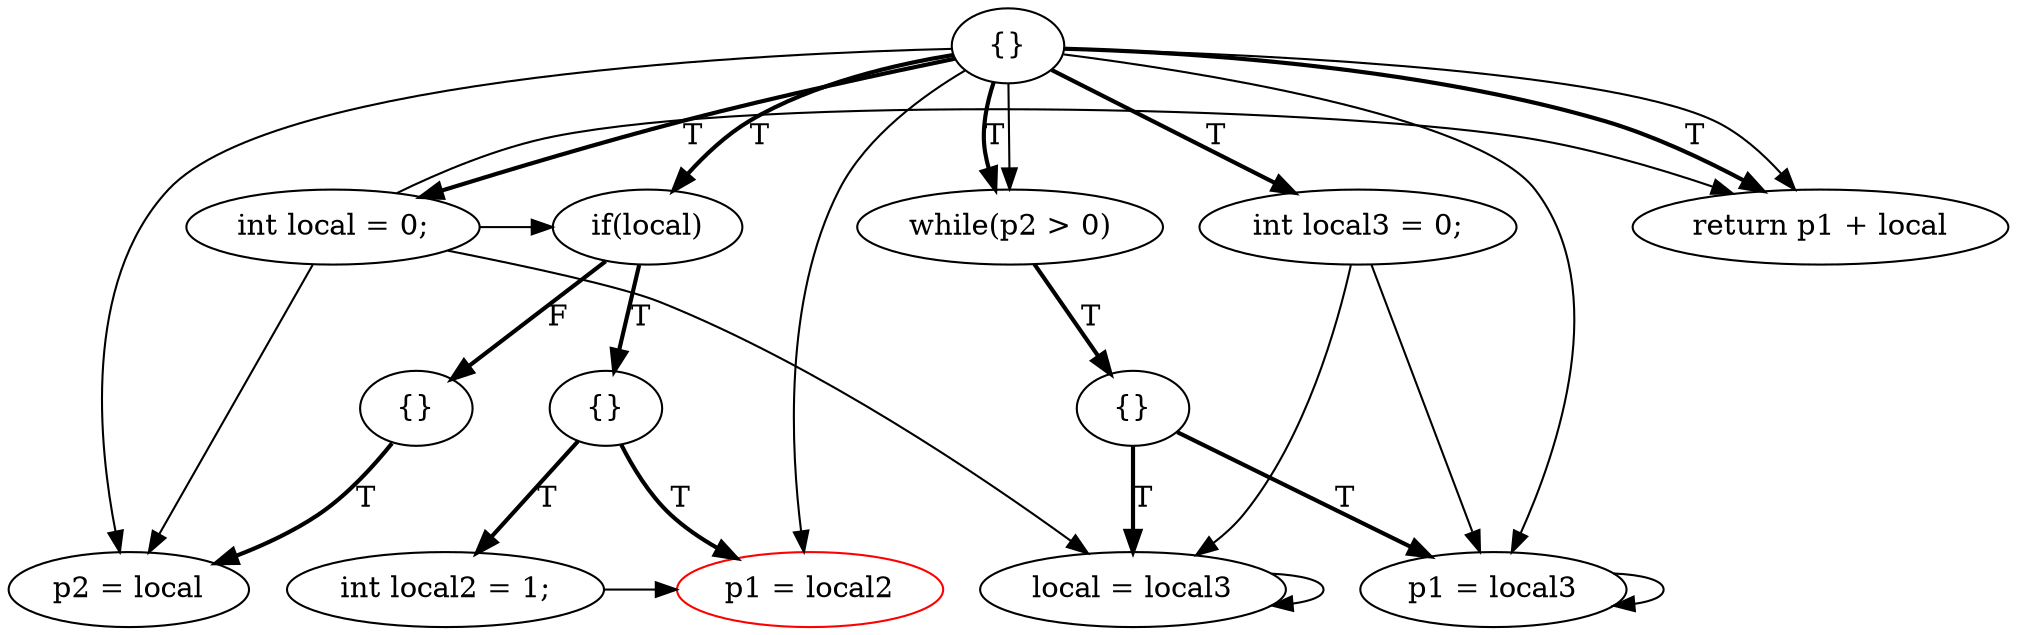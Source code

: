 digraph {
rankdir=TD;
0[label="{}"]; 
0 -> 1[label="T",style=bold];
1[label="int local = 0;"]; 
1 -> 3;
1 -> 5;
1 -> 8;
1 -> 10;
0 -> 2[label="T",style=bold];
2[label="int local3 = 0;"]; 
2 -> 9;
2 -> 10;
0 -> 3[label="T",style=bold];
3[label="if(local)"]; 
3 -> 11[label="T",style=bold];
11[label="{}"]; 
11 -> 6[label="T",style=bold];
6[label="int local2 = 1;"]; 
6 -> 7;
11 -> 7[label="T",style=bold];
7[label="p1 = local2",color=red]; 
{ rank=same 6 7 }
3 -> 12[label="F",style=bold];
12[label="{}"]; 
12 -> 8[label="T",style=bold];
8[label="p2 = local"]; 
{ rank=same 8 }
{ rank=same 11 12 }
0 -> 4[label="T",style=bold];
4[label="while(p2 > 0)"]; 
4 -> 13[label="T",style=bold];
13[label="{}"]; 
13 -> 9[label="T",style=bold];
9[label="p1 = local3"]; 
9 -> 9;
13 -> 10[label="T",style=bold];
10[label="local = local3"]; 
10 -> 10;
{ rank=same 9 10 }
{ rank=same 13 }
0 -> 5[label="T",style=bold];
5[label="return p1 + local"]; 
{ rank=same 1 2 3 4 5 }
0 -> 4;
0 -> 5;
0 -> 7;
0 -> 8;
0 -> 9;

}